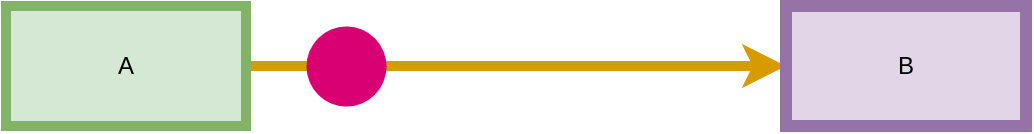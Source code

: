 <mxfile version="24.2.5" type="device">
  <diagram name="Page-1" id="r0iCRlfaoTwVJUb3QfYR">
    <mxGraphModel dx="283" dy="475" grid="1" gridSize="10" guides="1" tooltips="1" connect="1" arrows="1" fold="1" page="1" pageScale="1" pageWidth="850" pageHeight="1100" math="0" shadow="0">
      <root>
        <mxCell id="0" />
        <mxCell id="1" parent="0" />
        <object label="" id="line">
          <mxCell style="edgeStyle=orthogonalEdgeStyle;rounded=0;orthogonalLoop=1;jettySize=auto;html=1;entryX=0;entryY=0.5;entryDx=0;entryDy=0;strokeWidth=5;fillColor=#ffe6cc;strokeColor=#d79b00;exitX=1;exitY=0.5;exitDx=0;exitDy=0;" parent="1" source="A" target="B" edge="1">
            <mxGeometry relative="1" as="geometry" />
          </mxCell>
        </object>
        <object label="A" id="A">
          <mxCell style="rounded=0;whiteSpace=wrap;html=1;strokeWidth=5;fillColor=#d5e8d4;strokeColor=#82b366;" parent="1" vertex="1">
            <mxGeometry x="120" y="200" width="120" height="60" as="geometry" />
          </mxCell>
        </object>
        <object label="B" id="B">
          <mxCell style="rounded=0;whiteSpace=wrap;html=1;strokeWidth=6;fillColor=#e1d5e7;strokeColor=#9673a6;" parent="1" vertex="1">
            <mxGeometry x="510" y="200" width="120" height="60" as="geometry" />
          </mxCell>
        </object>
        <object label="" id="ball">
          <mxCell style="ellipse;whiteSpace=wrap;html=1;aspect=fixed;fillColor=#d80073;fontColor=#ffffff;strokeColor=#A50040;strokeWidth=0;" parent="1" vertex="1">
            <mxGeometry x="270" y="210" width="40" height="40" as="geometry" />
          </mxCell>
        </object>
      </root>
    </mxGraphModel>
  </diagram>
</mxfile>
